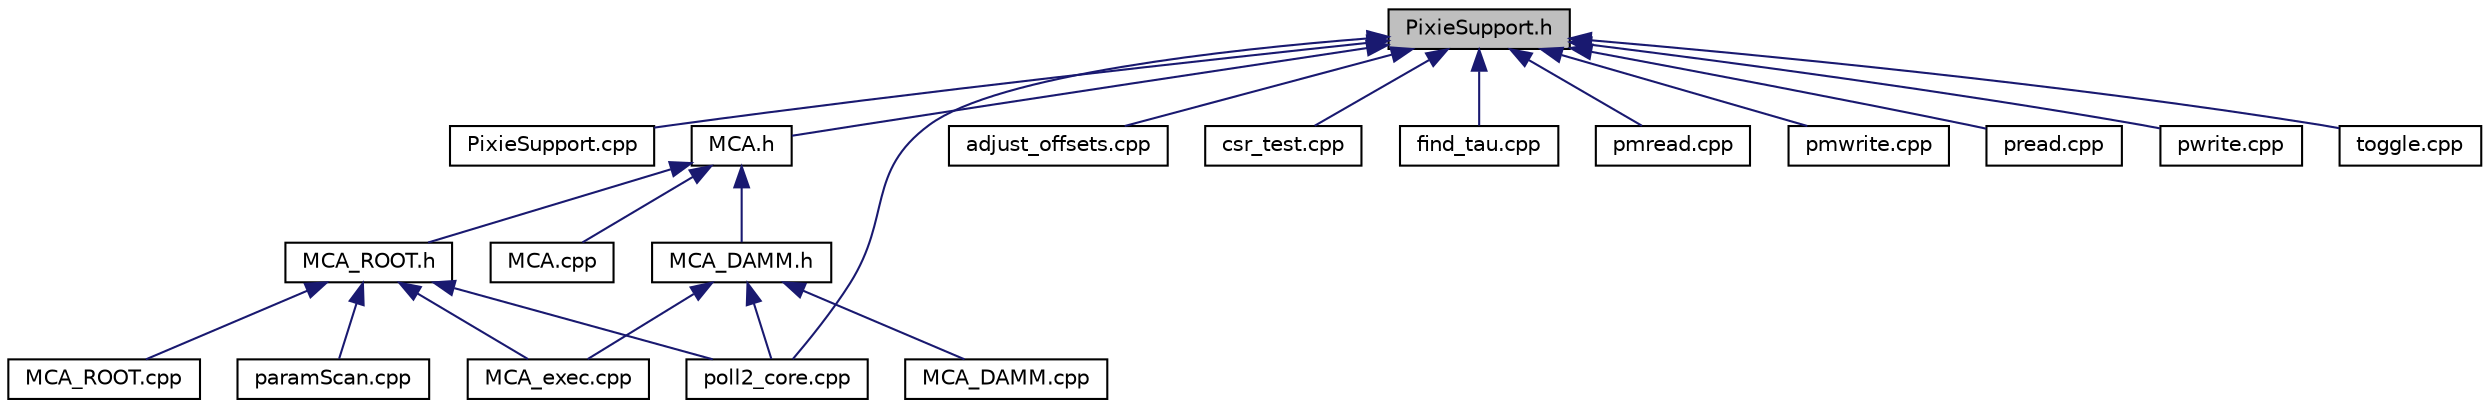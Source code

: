 digraph "PixieSupport.h"
{
  edge [fontname="Helvetica",fontsize="10",labelfontname="Helvetica",labelfontsize="10"];
  node [fontname="Helvetica",fontsize="10",shape=record];
  Node1 [label="PixieSupport.h",height=0.2,width=0.4,color="black", fillcolor="grey75", style="filled", fontcolor="black"];
  Node1 -> Node2 [dir="back",color="midnightblue",fontsize="10",style="solid",fontname="Helvetica"];
  Node2 [label="PixieSupport.cpp",height=0.2,width=0.4,color="black", fillcolor="white", style="filled",URL="$d7/d39/_pixie_support_8cpp.html"];
  Node1 -> Node3 [dir="back",color="midnightblue",fontsize="10",style="solid",fontname="Helvetica"];
  Node3 [label="MCA.h",height=0.2,width=0.4,color="black", fillcolor="white", style="filled",URL="$d7/d20/_m_c_a_8h.html"];
  Node3 -> Node4 [dir="back",color="midnightblue",fontsize="10",style="solid",fontname="Helvetica"];
  Node4 [label="MCA_DAMM.h",height=0.2,width=0.4,color="black", fillcolor="white", style="filled",URL="$dd/d02/_m_c_a___d_a_m_m_8h.html"];
  Node4 -> Node5 [dir="back",color="midnightblue",fontsize="10",style="solid",fontname="Helvetica"];
  Node5 [label="MCA_DAMM.cpp",height=0.2,width=0.4,color="black", fillcolor="white", style="filled",URL="$d2/d08/_m_c_a___d_a_m_m_8cpp.html"];
  Node4 -> Node6 [dir="back",color="midnightblue",fontsize="10",style="solid",fontname="Helvetica"];
  Node6 [label="MCA_exec.cpp",height=0.2,width=0.4,color="black", fillcolor="white", style="filled",URL="$da/d35/_m_c_a__exec_8cpp.html"];
  Node4 -> Node7 [dir="back",color="midnightblue",fontsize="10",style="solid",fontname="Helvetica"];
  Node7 [label="poll2_core.cpp",height=0.2,width=0.4,color="black", fillcolor="white", style="filled",URL="$d0/dd4/poll2__core_8cpp.html",tooltip="Controls the poll2 command interpreter and data acquisition system. "];
  Node3 -> Node8 [dir="back",color="midnightblue",fontsize="10",style="solid",fontname="Helvetica"];
  Node8 [label="MCA_ROOT.h",height=0.2,width=0.4,color="black", fillcolor="white", style="filled",URL="$d1/ddd/_m_c_a___r_o_o_t_8h.html"];
  Node8 -> Node6 [dir="back",color="midnightblue",fontsize="10",style="solid",fontname="Helvetica"];
  Node8 -> Node9 [dir="back",color="midnightblue",fontsize="10",style="solid",fontname="Helvetica"];
  Node9 [label="MCA_ROOT.cpp",height=0.2,width=0.4,color="black", fillcolor="white", style="filled",URL="$d5/dbb/_m_c_a___r_o_o_t_8cpp.html"];
  Node8 -> Node7 [dir="back",color="midnightblue",fontsize="10",style="solid",fontname="Helvetica"];
  Node8 -> Node10 [dir="back",color="midnightblue",fontsize="10",style="solid",fontname="Helvetica"];
  Node10 [label="paramScan.cpp",height=0.2,width=0.4,color="black", fillcolor="white", style="filled",URL="$db/d9f/param_scan_8cpp.html"];
  Node3 -> Node11 [dir="back",color="midnightblue",fontsize="10",style="solid",fontname="Helvetica"];
  Node11 [label="MCA.cpp",height=0.2,width=0.4,color="black", fillcolor="white", style="filled",URL="$d3/d1e/_m_c_a_8cpp.html"];
  Node1 -> Node7 [dir="back",color="midnightblue",fontsize="10",style="solid",fontname="Helvetica"];
  Node1 -> Node12 [dir="back",color="midnightblue",fontsize="10",style="solid",fontname="Helvetica"];
  Node12 [label="adjust_offsets.cpp",height=0.2,width=0.4,color="black", fillcolor="white", style="filled",URL="$d9/d36/adjust__offsets_8cpp.html"];
  Node1 -> Node13 [dir="back",color="midnightblue",fontsize="10",style="solid",fontname="Helvetica"];
  Node13 [label="csr_test.cpp",height=0.2,width=0.4,color="black", fillcolor="white", style="filled",URL="$df/d1d/csr__test_8cpp.html"];
  Node1 -> Node14 [dir="back",color="midnightblue",fontsize="10",style="solid",fontname="Helvetica"];
  Node14 [label="find_tau.cpp",height=0.2,width=0.4,color="black", fillcolor="white", style="filled",URL="$d1/d71/find__tau_8cpp.html"];
  Node1 -> Node15 [dir="back",color="midnightblue",fontsize="10",style="solid",fontname="Helvetica"];
  Node15 [label="pmread.cpp",height=0.2,width=0.4,color="black", fillcolor="white", style="filled",URL="$da/d55/pmread_8cpp.html"];
  Node1 -> Node16 [dir="back",color="midnightblue",fontsize="10",style="solid",fontname="Helvetica"];
  Node16 [label="pmwrite.cpp",height=0.2,width=0.4,color="black", fillcolor="white", style="filled",URL="$d6/df7/pmwrite_8cpp.html"];
  Node1 -> Node17 [dir="back",color="midnightblue",fontsize="10",style="solid",fontname="Helvetica"];
  Node17 [label="pread.cpp",height=0.2,width=0.4,color="black", fillcolor="white", style="filled",URL="$dc/d22/pread_8cpp.html"];
  Node1 -> Node18 [dir="back",color="midnightblue",fontsize="10",style="solid",fontname="Helvetica"];
  Node18 [label="pwrite.cpp",height=0.2,width=0.4,color="black", fillcolor="white", style="filled",URL="$d5/d89/pwrite_8cpp.html"];
  Node1 -> Node19 [dir="back",color="midnightblue",fontsize="10",style="solid",fontname="Helvetica"];
  Node19 [label="toggle.cpp",height=0.2,width=0.4,color="black", fillcolor="white", style="filled",URL="$d6/d7d/toggle_8cpp.html"];
}
